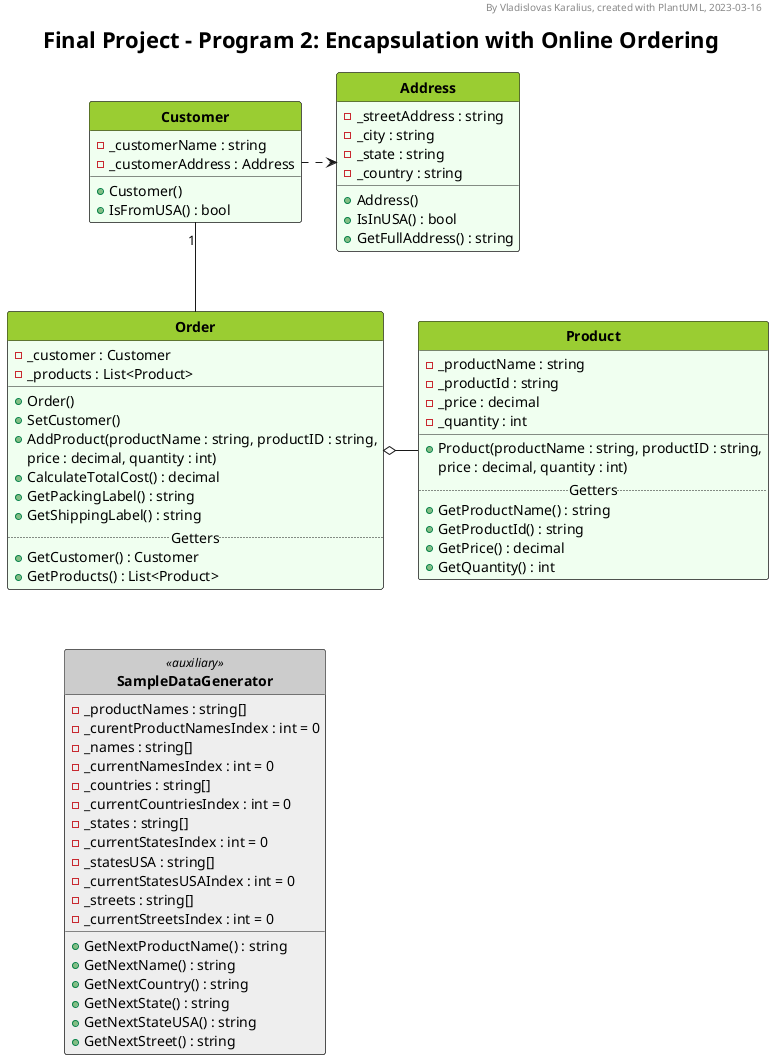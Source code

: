 @startuml UML_diagram

'--Formatting options--
hide circle
hide empty members
'skinparam classAttributeIconSize 0
skinparam style strictuml
'skinparam groupInheritance 2
'skinparam linetype ortho
'skinparam Nodesep 15
'skinparam Ranksep 25
'left to right direction

'--Styling--
'skinparam BackgroundColor White/LightGreen
skinparam TitleFontSize 22

<style>
classDiagram {
  class {
    '-attributes and methods-
    'FontSize 14
    'FontColor black
    'BackgroundColor #fefece
    BackgroundColor #f0fff0
    'RoundCorner 0
    '-class name-
    header {
      'FontSize 12
      'FontColor Black
      FontStyle bold
      BackgroundColor YellowGreen
    }
    
    ' Alternative class style 1
    .style1 {
      BackgroundColor Bisque
      header {
        BackgroundColor Orange
      }
    }

    ' Alternative class style 2
    .auxiliary {
      BackgroundColor #eeeeee
      header {
        BackgroundColor #cccccc
      }
    }
  }
  note {
    BackgroundColor Yellow
  }
  legend {
    FontSize 18
  }
</style>

'--Header, title, caption--
header By Vladislovas Karalius, created with PlantUML, 2023-03-16
title Final Project - Program 2: Encapsulation with Online Ordering
'caption <:warning:>Constructors without parameters are not shown in this diagram

' Dummy class that explains visibility symbols
' class Markers #dddddd {
' Attributes
' ..
' - private
' # protected
' + public
' {static} static
' --
' Methods
' ..
' - private()
' # protected()
' + public()
' {static} static()
' }

'--Main--
class Order {
  - _customer : Customer
  - _products : List<Product> 
  __
  + Order()
  + SetCustomer()
  + AddProduct(productName : string, productID : string,
    price : decimal, quantity : int)
  + CalculateTotalCost() : decimal
  + GetPackingLabel() : string
  + GetShippingLabel() : string
  ..Getters..
  + GetCustomer() : Customer
  + GetProducts() : List<Product>
}

class Product {
  - _productName : string
  - _productId : string
  - _price : decimal
  - _quantity : int
  __
  + Product(productName : string, productID : string,
    price : decimal, quantity : int)
  ..Getters..
  + GetProductName() : string
  + GetProductId() : string
  + GetPrice() : decimal
  + GetQuantity() : int
}

class Customer {
- _customerName : string
- _customerAddress : Address
+ Customer()
+ IsFromUSA() : bool

}

class Address {
  - _streetAddress : string
  - _city : string
  - _state : string
  - _country : string
  + Address()
  + IsInUSA() : bool
  + GetFullAddress() : string
}

class SampleDataGenerator <<auxiliary>> {
  - _productNames : string[]
  - _curentProductNamesIndex : int = 0
  - _names : string[]
  - _currentNamesIndex : int = 0
  - _countries : string[]
  - _currentCountriesIndex : int = 0
  - _states : string[]
  - _currentStatesIndex : int = 0
  - _statesUSA : string[]
  - _currentStatesUSAIndex : int = 0
  - _streets : string[]
  - _currentStreetsIndex : int = 0
  + GetNextProductName() : string
  + GetNextName() : string
  + GetNextCountry() : string
  + GetNextState() : string
  + GetNextStateUSA() : string
  + GetNextStreet() : string
}

Order o- Product
Customer "1" -- Order
Customer .> Address
Order .[hidden]. SampleDataGenerator

'--Description--
' legend bottom
' <size:22>__**Core Requirements**__
' The program has one base class **Activity**. This class contains the attributes and methods
' that are common to all activities. Certain functions are put into separate classes as follows:
' endlegend

@enduml